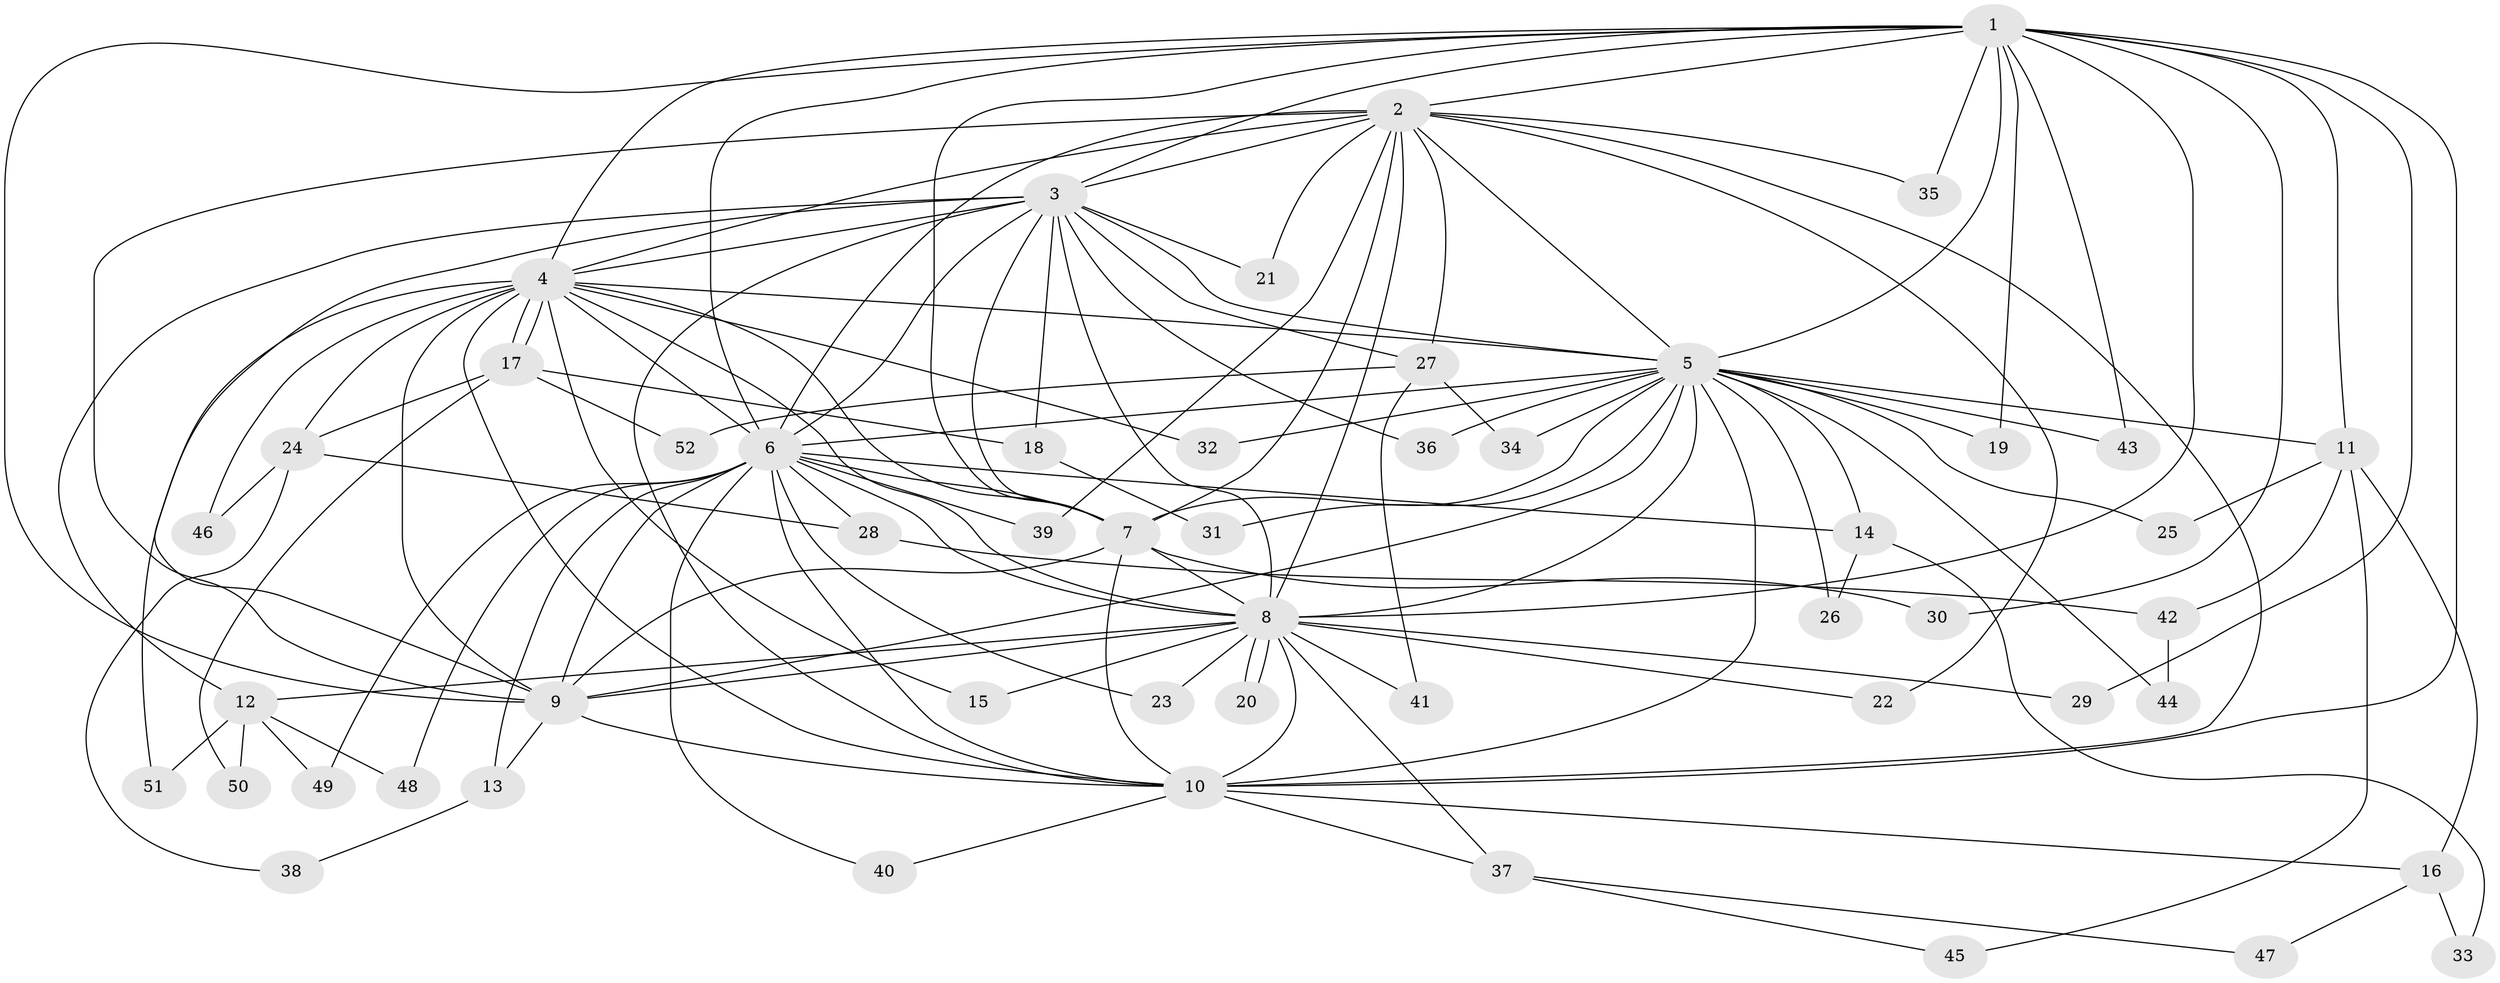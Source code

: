 // Generated by graph-tools (version 1.1) at 2025/49/03/09/25 03:49:39]
// undirected, 52 vertices, 129 edges
graph export_dot {
graph [start="1"]
  node [color=gray90,style=filled];
  1;
  2;
  3;
  4;
  5;
  6;
  7;
  8;
  9;
  10;
  11;
  12;
  13;
  14;
  15;
  16;
  17;
  18;
  19;
  20;
  21;
  22;
  23;
  24;
  25;
  26;
  27;
  28;
  29;
  30;
  31;
  32;
  33;
  34;
  35;
  36;
  37;
  38;
  39;
  40;
  41;
  42;
  43;
  44;
  45;
  46;
  47;
  48;
  49;
  50;
  51;
  52;
  1 -- 2;
  1 -- 3;
  1 -- 4;
  1 -- 5;
  1 -- 6;
  1 -- 7;
  1 -- 8;
  1 -- 9;
  1 -- 10;
  1 -- 11;
  1 -- 19;
  1 -- 29;
  1 -- 30;
  1 -- 35;
  1 -- 43;
  2 -- 3;
  2 -- 4;
  2 -- 5;
  2 -- 6;
  2 -- 7;
  2 -- 8;
  2 -- 9;
  2 -- 10;
  2 -- 21;
  2 -- 22;
  2 -- 27;
  2 -- 35;
  2 -- 39;
  3 -- 4;
  3 -- 5;
  3 -- 6;
  3 -- 7;
  3 -- 8;
  3 -- 9;
  3 -- 10;
  3 -- 12;
  3 -- 18;
  3 -- 21;
  3 -- 27;
  3 -- 36;
  4 -- 5;
  4 -- 6;
  4 -- 7;
  4 -- 8;
  4 -- 9;
  4 -- 10;
  4 -- 15;
  4 -- 17;
  4 -- 17;
  4 -- 24;
  4 -- 32;
  4 -- 46;
  4 -- 51;
  5 -- 6;
  5 -- 7;
  5 -- 8;
  5 -- 9;
  5 -- 10;
  5 -- 11;
  5 -- 14;
  5 -- 19;
  5 -- 25;
  5 -- 26;
  5 -- 31;
  5 -- 32;
  5 -- 34;
  5 -- 36;
  5 -- 43;
  5 -- 44;
  6 -- 7;
  6 -- 8;
  6 -- 9;
  6 -- 10;
  6 -- 13;
  6 -- 14;
  6 -- 23;
  6 -- 28;
  6 -- 39;
  6 -- 40;
  6 -- 48;
  6 -- 49;
  7 -- 8;
  7 -- 9;
  7 -- 10;
  7 -- 30;
  8 -- 9;
  8 -- 10;
  8 -- 12;
  8 -- 15;
  8 -- 20;
  8 -- 20;
  8 -- 22;
  8 -- 23;
  8 -- 29;
  8 -- 37;
  8 -- 41;
  9 -- 10;
  9 -- 13;
  10 -- 16;
  10 -- 37;
  10 -- 40;
  11 -- 16;
  11 -- 25;
  11 -- 42;
  11 -- 45;
  12 -- 48;
  12 -- 49;
  12 -- 50;
  12 -- 51;
  13 -- 38;
  14 -- 26;
  14 -- 33;
  16 -- 33;
  16 -- 47;
  17 -- 18;
  17 -- 24;
  17 -- 50;
  17 -- 52;
  18 -- 31;
  24 -- 28;
  24 -- 38;
  24 -- 46;
  27 -- 34;
  27 -- 41;
  27 -- 52;
  28 -- 42;
  37 -- 45;
  37 -- 47;
  42 -- 44;
}
